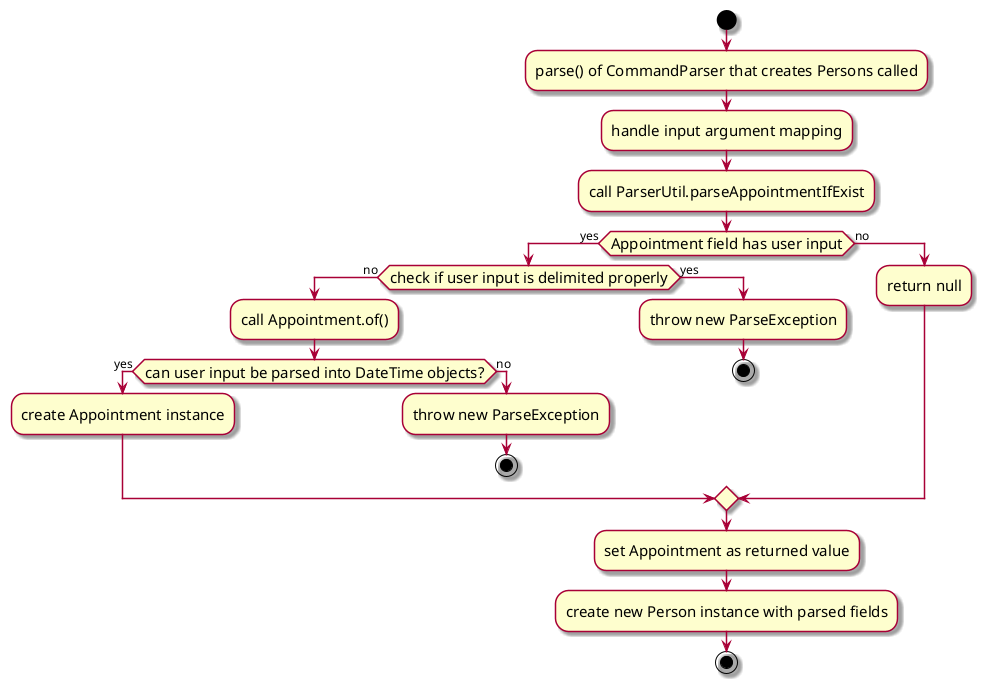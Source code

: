 @startuml
skin rose
skinparam ActivityFontSize 15
skinparam ArrowFontSize 12

start
:parse() of CommandParser that creates Persons called;
:handle input argument mapping;
:call ParserUtil.parseAppointmentIfExist;
if (Appointment field has user input) then (yes)
    if (check if user input is delimited properly) then (no)
        :call Appointment.of();
        if (can user input be parsed into DateTime objects?) then (yes)
            :create Appointment instance;
        else (no)
            :throw new ParseException;
            stop
        endif
    else (yes)
        :throw new ParseException;
        stop
    endif
else (no)
    :return null;
endif
:set Appointment as returned value;
:create new Person instance with parsed fields;
stop

@enduml

